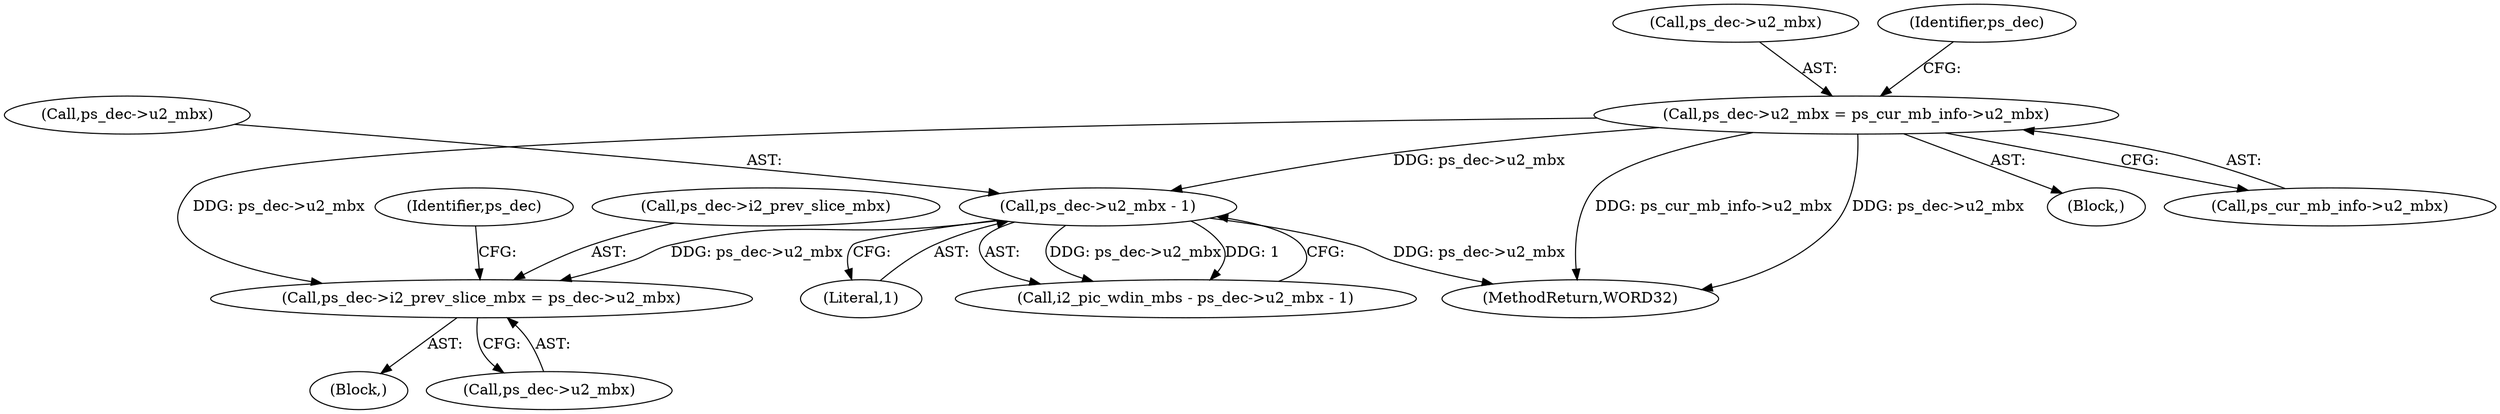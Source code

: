 digraph "0_Android_0b23c81c3dd9ec38f7e6806a3955fed1925541a0_1@pointer" {
"1000780" [label="(Call,ps_dec->i2_prev_slice_mbx = ps_dec->u2_mbx)"];
"1000675" [label="(Call,ps_dec->u2_mbx - 1)"];
"1000614" [label="(Call,ps_dec->u2_mbx = ps_cur_mb_info->u2_mbx)"];
"1000615" [label="(Call,ps_dec->u2_mbx)"];
"1000789" [label="(Identifier,ps_dec)"];
"1000623" [label="(Identifier,ps_dec)"];
"1000679" [label="(Literal,1)"];
"1000780" [label="(Call,ps_dec->i2_prev_slice_mbx = ps_dec->u2_mbx)"];
"1000781" [label="(Call,ps_dec->i2_prev_slice_mbx)"];
"1000675" [label="(Call,ps_dec->u2_mbx - 1)"];
"1000614" [label="(Call,ps_dec->u2_mbx = ps_cur_mb_info->u2_mbx)"];
"1000673" [label="(Call,i2_pic_wdin_mbs - ps_dec->u2_mbx - 1)"];
"1000779" [label="(Block,)"];
"1000784" [label="(Call,ps_dec->u2_mbx)"];
"1001427" [label="(MethodReturn,WORD32)"];
"1000676" [label="(Call,ps_dec->u2_mbx)"];
"1000542" [label="(Block,)"];
"1000618" [label="(Call,ps_cur_mb_info->u2_mbx)"];
"1000780" -> "1000779"  [label="AST: "];
"1000780" -> "1000784"  [label="CFG: "];
"1000781" -> "1000780"  [label="AST: "];
"1000784" -> "1000780"  [label="AST: "];
"1000789" -> "1000780"  [label="CFG: "];
"1000675" -> "1000780"  [label="DDG: ps_dec->u2_mbx"];
"1000614" -> "1000780"  [label="DDG: ps_dec->u2_mbx"];
"1000675" -> "1000673"  [label="AST: "];
"1000675" -> "1000679"  [label="CFG: "];
"1000676" -> "1000675"  [label="AST: "];
"1000679" -> "1000675"  [label="AST: "];
"1000673" -> "1000675"  [label="CFG: "];
"1000675" -> "1001427"  [label="DDG: ps_dec->u2_mbx"];
"1000675" -> "1000673"  [label="DDG: ps_dec->u2_mbx"];
"1000675" -> "1000673"  [label="DDG: 1"];
"1000614" -> "1000675"  [label="DDG: ps_dec->u2_mbx"];
"1000614" -> "1000542"  [label="AST: "];
"1000614" -> "1000618"  [label="CFG: "];
"1000615" -> "1000614"  [label="AST: "];
"1000618" -> "1000614"  [label="AST: "];
"1000623" -> "1000614"  [label="CFG: "];
"1000614" -> "1001427"  [label="DDG: ps_cur_mb_info->u2_mbx"];
"1000614" -> "1001427"  [label="DDG: ps_dec->u2_mbx"];
}
